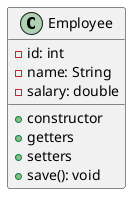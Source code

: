 @startuml

class Employee {
    - id: int
    - name: String
    - salary: double

    + {method} constructor
    + {method} getters
    + {method} setters
    + save(): void
}

@enduml
